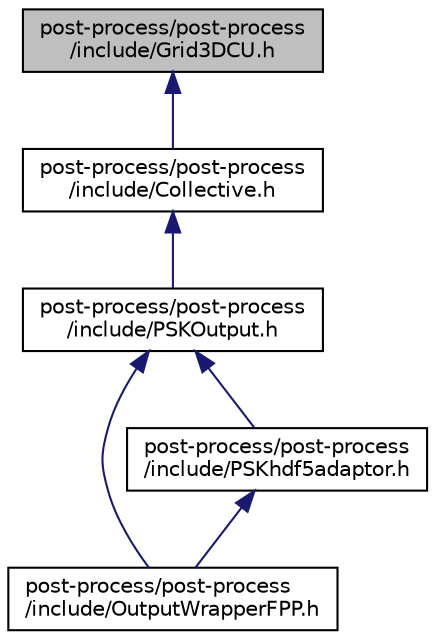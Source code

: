 digraph "post-process/post-process/include/Grid3DCU.h"
{
 // INTERACTIVE_SVG=YES
 // LATEX_PDF_SIZE
  edge [fontname="Helvetica",fontsize="10",labelfontname="Helvetica",labelfontsize="10"];
  node [fontname="Helvetica",fontsize="10",shape=record];
  Node1 [label="post-process/post-process\l/include/Grid3DCU.h",height=0.2,width=0.4,color="black", fillcolor="grey75", style="filled", fontcolor="black",tooltip=" "];
  Node1 -> Node2 [dir="back",color="midnightblue",fontsize="10",style="solid",fontname="Helvetica"];
  Node2 [label="post-process/post-process\l/include/Collective.h",height=0.2,width=0.4,color="black", fillcolor="white", style="filled",URL="$d3/d27/post-process_2post-process_2include_2_collective_8h.html",tooltip=" "];
  Node2 -> Node3 [dir="back",color="midnightblue",fontsize="10",style="solid",fontname="Helvetica"];
  Node3 [label="post-process/post-process\l/include/PSKOutput.h",height=0.2,width=0.4,color="black", fillcolor="white", style="filled",URL="$d9/d97/post-process_2post-process_2include_2_p_s_k_output_8h.html",tooltip=" "];
  Node3 -> Node4 [dir="back",color="midnightblue",fontsize="10",style="solid",fontname="Helvetica"];
  Node4 [label="post-process/post-process\l/include/OutputWrapperFPP.h",height=0.2,width=0.4,color="black", fillcolor="white", style="filled",URL="$d4/ddd/post-process_2post-process_2include_2_output_wrapper_f_p_p_8h.html",tooltip=" "];
  Node3 -> Node5 [dir="back",color="midnightblue",fontsize="10",style="solid",fontname="Helvetica"];
  Node5 [label="post-process/post-process\l/include/PSKhdf5adaptor.h",height=0.2,width=0.4,color="black", fillcolor="white", style="filled",URL="$d4/d30/post-process_2post-process_2include_2_p_s_khdf5adaptor_8h.html",tooltip=" "];
  Node5 -> Node4 [dir="back",color="midnightblue",fontsize="10",style="solid",fontname="Helvetica"];
}
